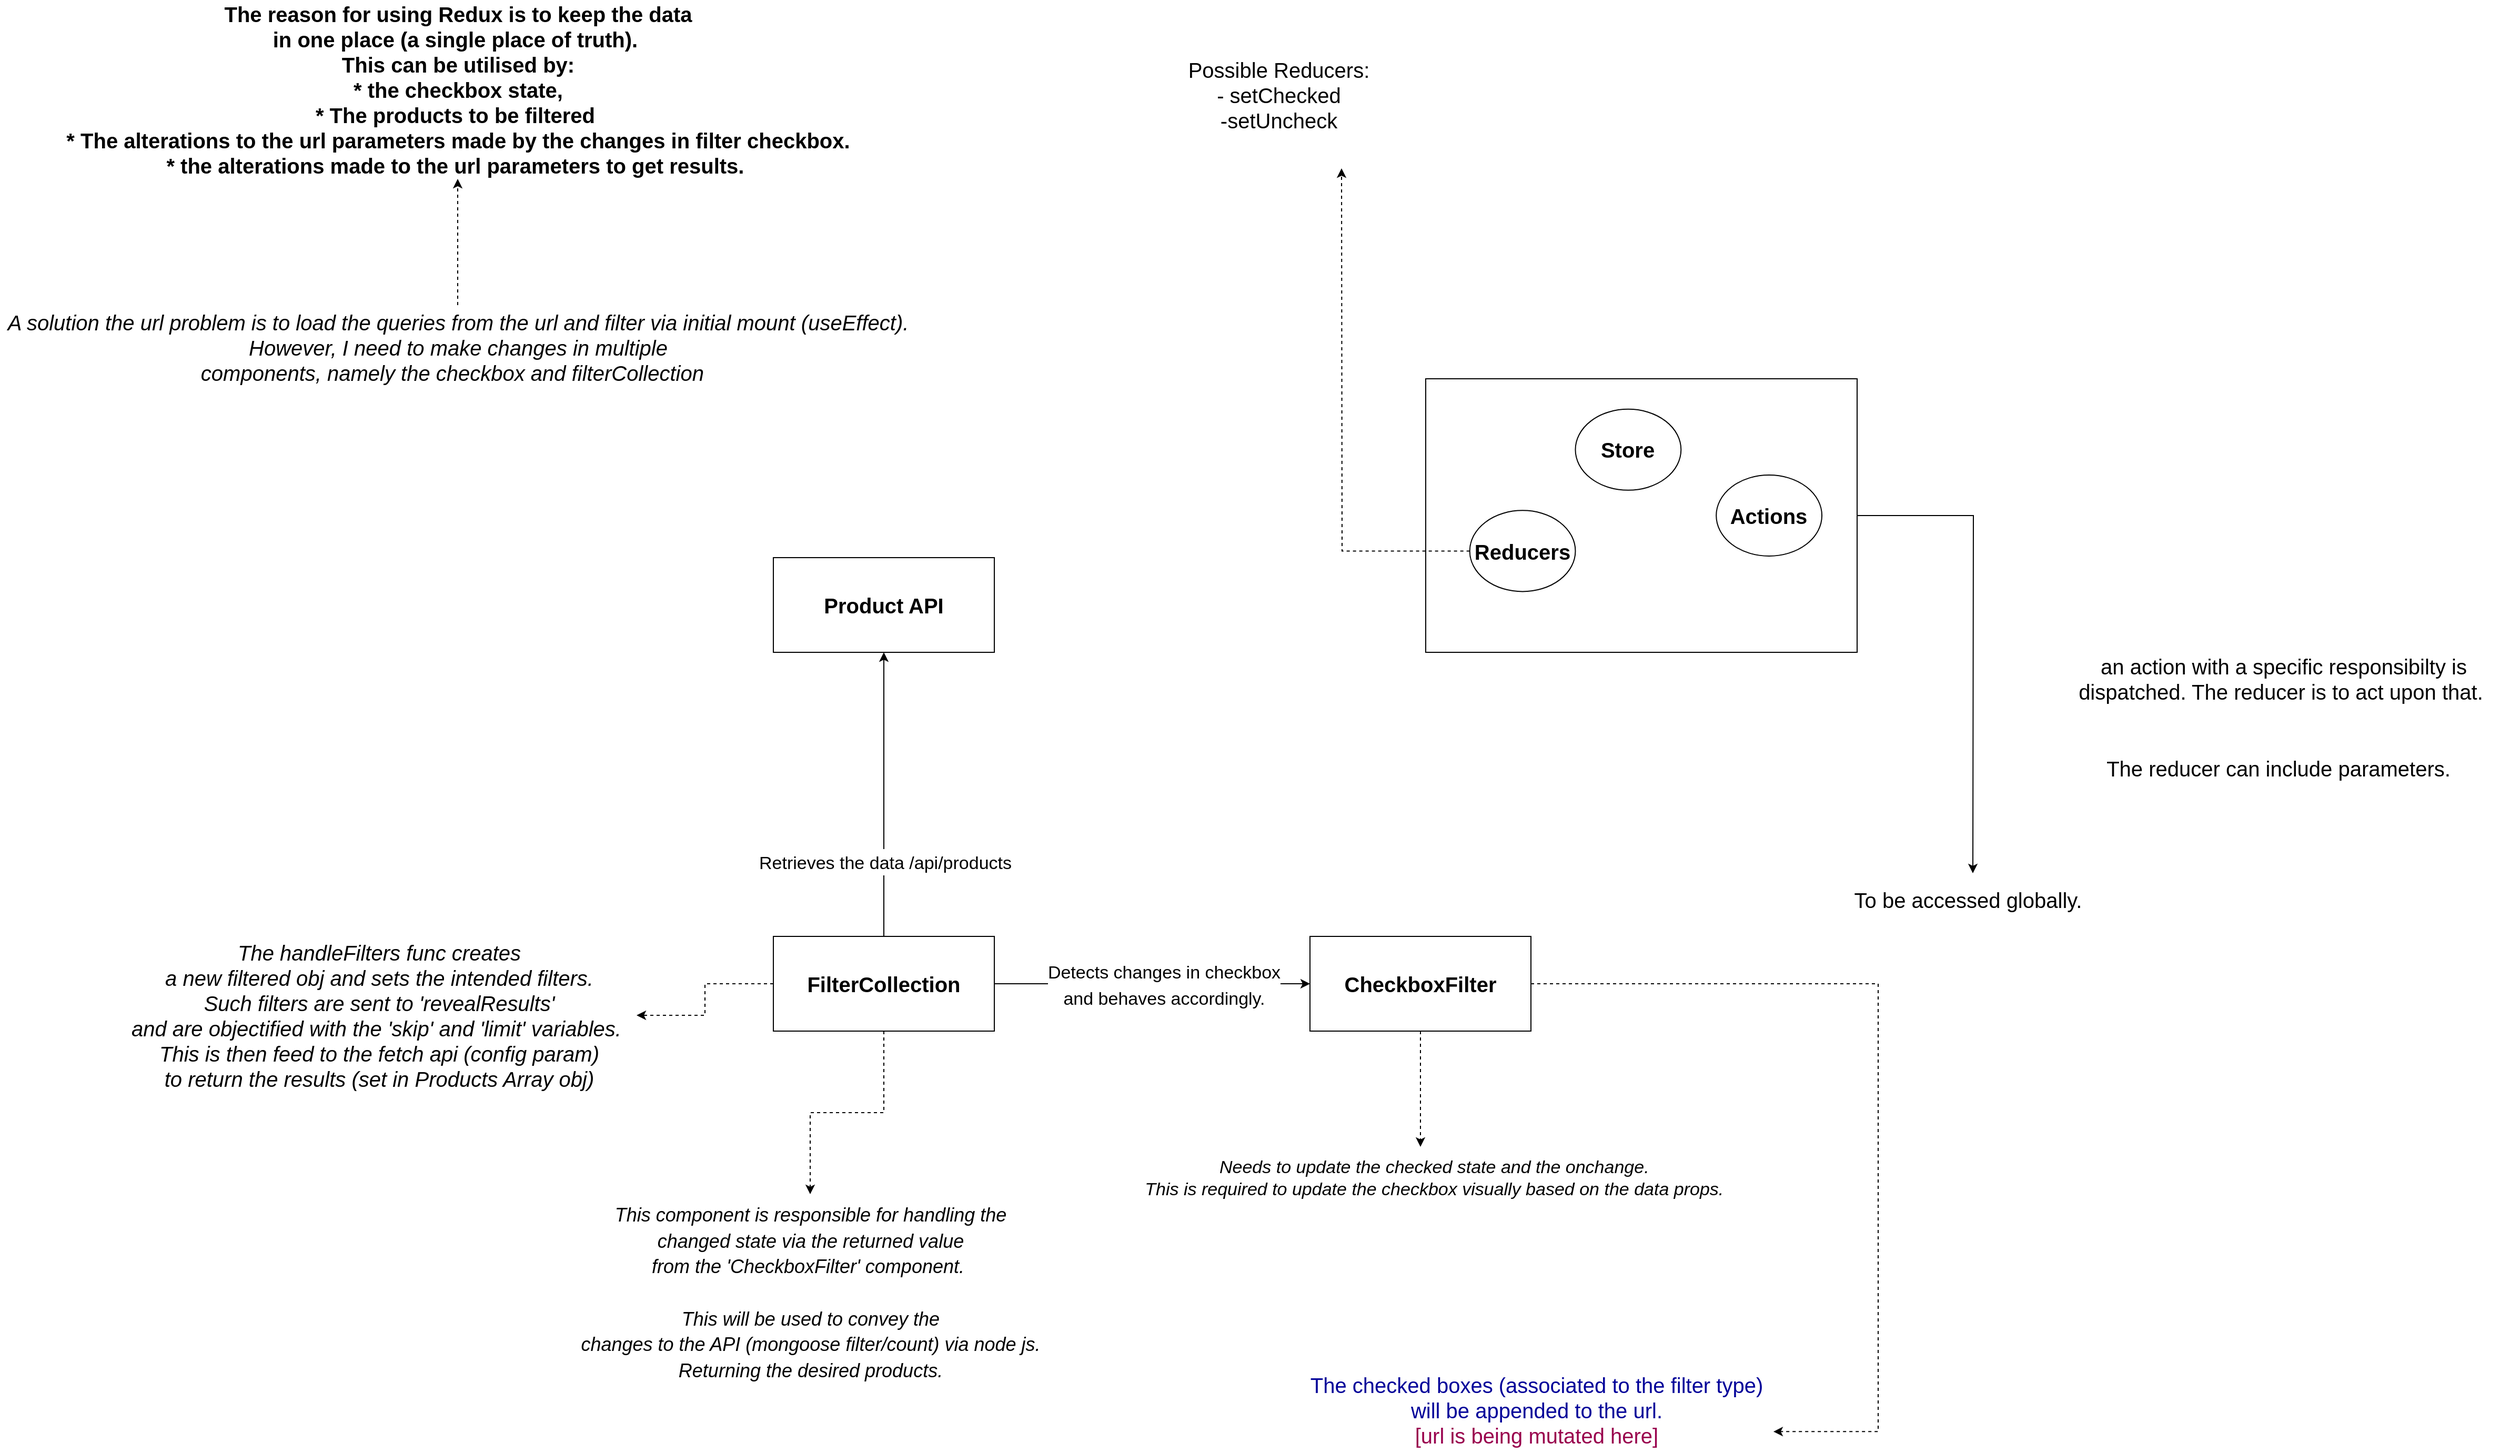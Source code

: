 <mxfile version="13.6.2" type="device"><diagram id="qH87X4YYarD9Z5leYuVG" name="Page-1"><mxGraphModel dx="4122" dy="2541" grid="1" gridSize="10" guides="1" tooltips="1" connect="1" arrows="1" fold="1" page="1" pageScale="1" pageWidth="827" pageHeight="1169" math="0" shadow="0"><root><mxCell id="0"/><mxCell id="1" parent="0"/><mxCell id="YcJgInCsP2F4-OERn7SZ-5" value="" style="group;fontSize=20;" vertex="1" connectable="0" parent="1"><mxGeometry x="450" y="-210" width="410" height="260" as="geometry"/></mxCell><mxCell id="YcJgInCsP2F4-OERn7SZ-1" value="" style="rounded=0;whiteSpace=wrap;html=1;" vertex="1" parent="YcJgInCsP2F4-OERn7SZ-5"><mxGeometry width="410" height="260.0" as="geometry"/></mxCell><mxCell id="YcJgInCsP2F4-OERn7SZ-2" value="Store" style="ellipse;whiteSpace=wrap;html=1;fontStyle=1;fontSize=20;" vertex="1" parent="YcJgInCsP2F4-OERn7SZ-5"><mxGeometry x="142.245" y="28.889" width="100.408" height="77.037" as="geometry"/></mxCell><mxCell id="YcJgInCsP2F4-OERn7SZ-3" value="Reducers" style="ellipse;whiteSpace=wrap;html=1;fontStyle=1;fontSize=20;" vertex="1" parent="YcJgInCsP2F4-OERn7SZ-5"><mxGeometry x="41.837" y="125.185" width="100.408" height="77.037" as="geometry"/></mxCell><mxCell id="YcJgInCsP2F4-OERn7SZ-4" value="Actions" style="ellipse;whiteSpace=wrap;html=1;fontStyle=1;fontSize=20;" vertex="1" parent="YcJgInCsP2F4-OERn7SZ-5"><mxGeometry x="276.122" y="91.481" width="100.408" height="77.037" as="geometry"/></mxCell><mxCell id="YcJgInCsP2F4-OERn7SZ-6" value="&lt;b style=&quot;font-size: 20px;&quot;&gt;Product API&lt;/b&gt;" style="rounded=0;whiteSpace=wrap;html=1;fontSize=20;" vertex="1" parent="1"><mxGeometry x="-170" y="-40" width="210" height="90" as="geometry"/></mxCell><mxCell id="YcJgInCsP2F4-OERn7SZ-9" style="edgeStyle=orthogonalEdgeStyle;rounded=0;orthogonalLoop=1;jettySize=auto;html=1;dashed=1;" edge="1" parent="1" source="YcJgInCsP2F4-OERn7SZ-7"><mxGeometry relative="1" as="geometry"><mxPoint x="445" y="520" as="targetPoint"/></mxGeometry></mxCell><mxCell id="YcJgInCsP2F4-OERn7SZ-36" style="edgeStyle=orthogonalEdgeStyle;rounded=0;orthogonalLoop=1;jettySize=auto;html=1;entryX=1.001;entryY=0.758;entryDx=0;entryDy=0;entryPerimeter=0;dashed=1;fontSize=20;" edge="1" parent="1" source="YcJgInCsP2F4-OERn7SZ-7" target="YcJgInCsP2F4-OERn7SZ-35"><mxGeometry relative="1" as="geometry"><Array as="points"><mxPoint x="880" y="365"/><mxPoint x="880" y="791"/></Array></mxGeometry></mxCell><mxCell id="YcJgInCsP2F4-OERn7SZ-7" value="&lt;b&gt;&lt;font style=&quot;font-size: 20px&quot;&gt;CheckboxFilter&lt;/font&gt;&lt;/b&gt;" style="rounded=0;whiteSpace=wrap;html=1;" vertex="1" parent="1"><mxGeometry x="340" y="320" width="210" height="90" as="geometry"/></mxCell><mxCell id="YcJgInCsP2F4-OERn7SZ-13" style="edgeStyle=orthogonalEdgeStyle;rounded=0;orthogonalLoop=1;jettySize=auto;html=1;fontSize=20;dashed=1;" edge="1" parent="1" source="YcJgInCsP2F4-OERn7SZ-8" target="YcJgInCsP2F4-OERn7SZ-14"><mxGeometry relative="1" as="geometry"><mxPoint x="-25" y="540" as="targetPoint"/></mxGeometry></mxCell><mxCell id="YcJgInCsP2F4-OERn7SZ-16" style="edgeStyle=orthogonalEdgeStyle;rounded=0;orthogonalLoop=1;jettySize=auto;html=1;entryX=0;entryY=0.5;entryDx=0;entryDy=0;fontSize=20;" edge="1" parent="1" source="YcJgInCsP2F4-OERn7SZ-8" target="YcJgInCsP2F4-OERn7SZ-7"><mxGeometry relative="1" as="geometry"/></mxCell><mxCell id="YcJgInCsP2F4-OERn7SZ-19" value="&lt;font style=&quot;font-size: 17px&quot;&gt;Detects changes in checkbox&lt;br&gt;&amp;nbsp;and behaves accordingly.&amp;nbsp;&lt;/font&gt;" style="edgeLabel;html=1;align=center;verticalAlign=middle;resizable=0;points=[];fontSize=20;" vertex="1" connectable="0" parent="YcJgInCsP2F4-OERn7SZ-16"><mxGeometry x="-0.321" y="-1" relative="1" as="geometry"><mxPoint x="58.57" y="-1" as="offset"/></mxGeometry></mxCell><mxCell id="YcJgInCsP2F4-OERn7SZ-17" style="edgeStyle=orthogonalEdgeStyle;rounded=0;orthogonalLoop=1;jettySize=auto;html=1;fontSize=20;" edge="1" parent="1" source="YcJgInCsP2F4-OERn7SZ-8" target="YcJgInCsP2F4-OERn7SZ-6"><mxGeometry relative="1" as="geometry"/></mxCell><mxCell id="YcJgInCsP2F4-OERn7SZ-18" value="&lt;font style=&quot;font-size: 17px&quot;&gt;Retrieves the data /api/products&lt;/font&gt;" style="edgeLabel;html=1;align=center;verticalAlign=middle;resizable=0;points=[];fontSize=20;" vertex="1" connectable="0" parent="YcJgInCsP2F4-OERn7SZ-17"><mxGeometry x="-0.48" y="-1" relative="1" as="geometry"><mxPoint y="-1" as="offset"/></mxGeometry></mxCell><mxCell id="YcJgInCsP2F4-OERn7SZ-25" style="edgeStyle=orthogonalEdgeStyle;rounded=0;orthogonalLoop=1;jettySize=auto;html=1;fontSize=20;dashed=1;" edge="1" parent="1" source="YcJgInCsP2F4-OERn7SZ-8" target="YcJgInCsP2F4-OERn7SZ-24"><mxGeometry relative="1" as="geometry"/></mxCell><mxCell id="YcJgInCsP2F4-OERn7SZ-8" value="&lt;b style=&quot;font-size: 20px;&quot;&gt;FilterCollection&lt;/b&gt;" style="rounded=0;whiteSpace=wrap;html=1;fontSize=20;" vertex="1" parent="1"><mxGeometry x="-170" y="320" width="210" height="90" as="geometry"/></mxCell><mxCell id="YcJgInCsP2F4-OERn7SZ-10" value="&lt;font style=&quot;font-size: 17px&quot;&gt;&lt;i&gt;Needs to update the checked state and the onchange.&amp;nbsp;&lt;br&gt;This is required to update the checkbox visually based on the data props.&amp;nbsp;&lt;/i&gt;&lt;br&gt;&lt;/font&gt;" style="text;html=1;align=center;verticalAlign=middle;resizable=0;points=[];autosize=1;" vertex="1" parent="1"><mxGeometry x="175" y="530" width="570" height="40" as="geometry"/></mxCell><mxCell id="YcJgInCsP2F4-OERn7SZ-14" value="&lt;i style=&quot;font-size: 18px&quot;&gt;This component is responsible for handling the &lt;br&gt;changed state via the returned value &lt;br&gt;from the 'CheckboxFilter' component.&amp;nbsp;&lt;br&gt;&lt;br&gt;This will be used to convey the &lt;br&gt;changes to the API (mongoose filter/count) via node js.&lt;br&gt;Returning the desired products.&lt;br&gt;&lt;br&gt;&lt;/i&gt;" style="text;html=1;align=center;verticalAlign=middle;resizable=0;points=[];autosize=1;fontSize=20;" vertex="1" parent="1"><mxGeometry x="-360" y="565" width="450" height="210" as="geometry"/></mxCell><mxCell id="YcJgInCsP2F4-OERn7SZ-20" style="edgeStyle=orthogonalEdgeStyle;rounded=0;orthogonalLoop=1;jettySize=auto;html=1;fontSize=20;" edge="1" parent="1" source="YcJgInCsP2F4-OERn7SZ-1"><mxGeometry relative="1" as="geometry"><mxPoint x="970" y="260" as="targetPoint"/></mxGeometry></mxCell><mxCell id="YcJgInCsP2F4-OERn7SZ-21" value="To be accessed globally." style="text;html=1;align=center;verticalAlign=middle;resizable=0;points=[];autosize=1;fontSize=20;" vertex="1" parent="1"><mxGeometry x="850" y="270" width="230" height="30" as="geometry"/></mxCell><mxCell id="YcJgInCsP2F4-OERn7SZ-22" value="an action with a specific responsibilty is &lt;br&gt;dispatched. The reducer is to act upon that.&amp;nbsp;" style="text;html=1;align=center;verticalAlign=middle;resizable=0;points=[];autosize=1;fontSize=20;" vertex="1" parent="1"><mxGeometry x="1060" y="50" width="410" height="50" as="geometry"/></mxCell><mxCell id="YcJgInCsP2F4-OERn7SZ-23" value="The reducer can include parameters." style="text;html=1;align=center;verticalAlign=middle;resizable=0;points=[];autosize=1;fontSize=20;" vertex="1" parent="1"><mxGeometry x="1090" y="145" width="340" height="30" as="geometry"/></mxCell><mxCell id="YcJgInCsP2F4-OERn7SZ-24" value="&lt;i&gt;The handleFilters func creates &lt;br&gt;a new filtered obj and sets the intended filters.&lt;br&gt;Such filters are sent to 'revealResults'&lt;br&gt;and are objectified with the 'skip' and 'limit' variables.&amp;nbsp;&lt;br&gt;This is then feed to the fetch api (config param) &lt;br&gt;to return the results (set in Products Array obj)&lt;br&gt;&lt;/i&gt;" style="text;html=1;align=center;verticalAlign=middle;resizable=0;points=[];autosize=1;fontSize=20;" vertex="1" parent="1"><mxGeometry x="-790" y="320" width="490" height="150" as="geometry"/></mxCell><mxCell id="YcJgInCsP2F4-OERn7SZ-27" style="edgeStyle=orthogonalEdgeStyle;rounded=0;orthogonalLoop=1;jettySize=auto;html=1;dashed=1;fontSize=20;" edge="1" parent="1" source="YcJgInCsP2F4-OERn7SZ-3"><mxGeometry relative="1" as="geometry"><mxPoint x="370" y="-410" as="targetPoint"/></mxGeometry></mxCell><mxCell id="YcJgInCsP2F4-OERn7SZ-28" value="Possible Reducers:&lt;br&gt;- setChecked&lt;br&gt;-setUncheck&lt;br&gt;" style="text;html=1;align=center;verticalAlign=middle;resizable=0;points=[];autosize=1;fontSize=20;" vertex="1" parent="1"><mxGeometry x="215" y="-520" width="190" height="80" as="geometry"/></mxCell><mxCell id="YcJgInCsP2F4-OERn7SZ-29" value="The reason for using Redux is to keep the data &lt;br&gt;in one place (a single place of truth).&amp;nbsp;&lt;br&gt;This can be utilised by: &lt;br&gt;* the checkbox state, &lt;br&gt;* The products to be filtered&amp;nbsp;&lt;br&gt;* The alterations to the url parameters made by the changes in filter checkbox.&lt;br&gt;* the alterations made to the url parameters to get results.&amp;nbsp;" style="text;html=1;align=center;verticalAlign=middle;resizable=0;points=[];autosize=1;fontSize=20;fontStyle=1" vertex="1" parent="1"><mxGeometry x="-850" y="-570" width="760" height="170" as="geometry"/></mxCell><mxCell id="YcJgInCsP2F4-OERn7SZ-34" style="edgeStyle=orthogonalEdgeStyle;rounded=0;orthogonalLoop=1;jettySize=auto;html=1;dashed=1;fontSize=20;" edge="1" parent="1" source="YcJgInCsP2F4-OERn7SZ-32" target="YcJgInCsP2F4-OERn7SZ-29"><mxGeometry relative="1" as="geometry"/></mxCell><mxCell id="YcJgInCsP2F4-OERn7SZ-32" value="A solution the url problem is to load the queries from the url and filter via initial mount (useEffect). &lt;br&gt;However, I need to make changes in multiple &lt;br&gt;components, namely the checkbox and filterCollection&amp;nbsp;&amp;nbsp;" style="text;html=1;align=center;verticalAlign=middle;resizable=0;points=[];autosize=1;fontSize=20;fontStyle=2" vertex="1" parent="1"><mxGeometry x="-905" y="-280" width="870" height="80" as="geometry"/></mxCell><mxCell id="YcJgInCsP2F4-OERn7SZ-35" value="&lt;font color=&quot;#000099&quot;&gt;The checked boxes (associated to the filter type) &lt;/font&gt;&lt;br&gt;&lt;font color=&quot;#000099&quot;&gt;will be appended to the url.&lt;/font&gt;&lt;br&gt;&lt;font color=&quot;#99004d&quot;&gt;[url is being mutated here]&lt;/font&gt;" style="text;html=1;align=center;verticalAlign=middle;resizable=0;points=[];autosize=1;fontSize=20;" vertex="1" parent="1"><mxGeometry x="330" y="730" width="450" height="80" as="geometry"/></mxCell></root></mxGraphModel></diagram></mxfile>